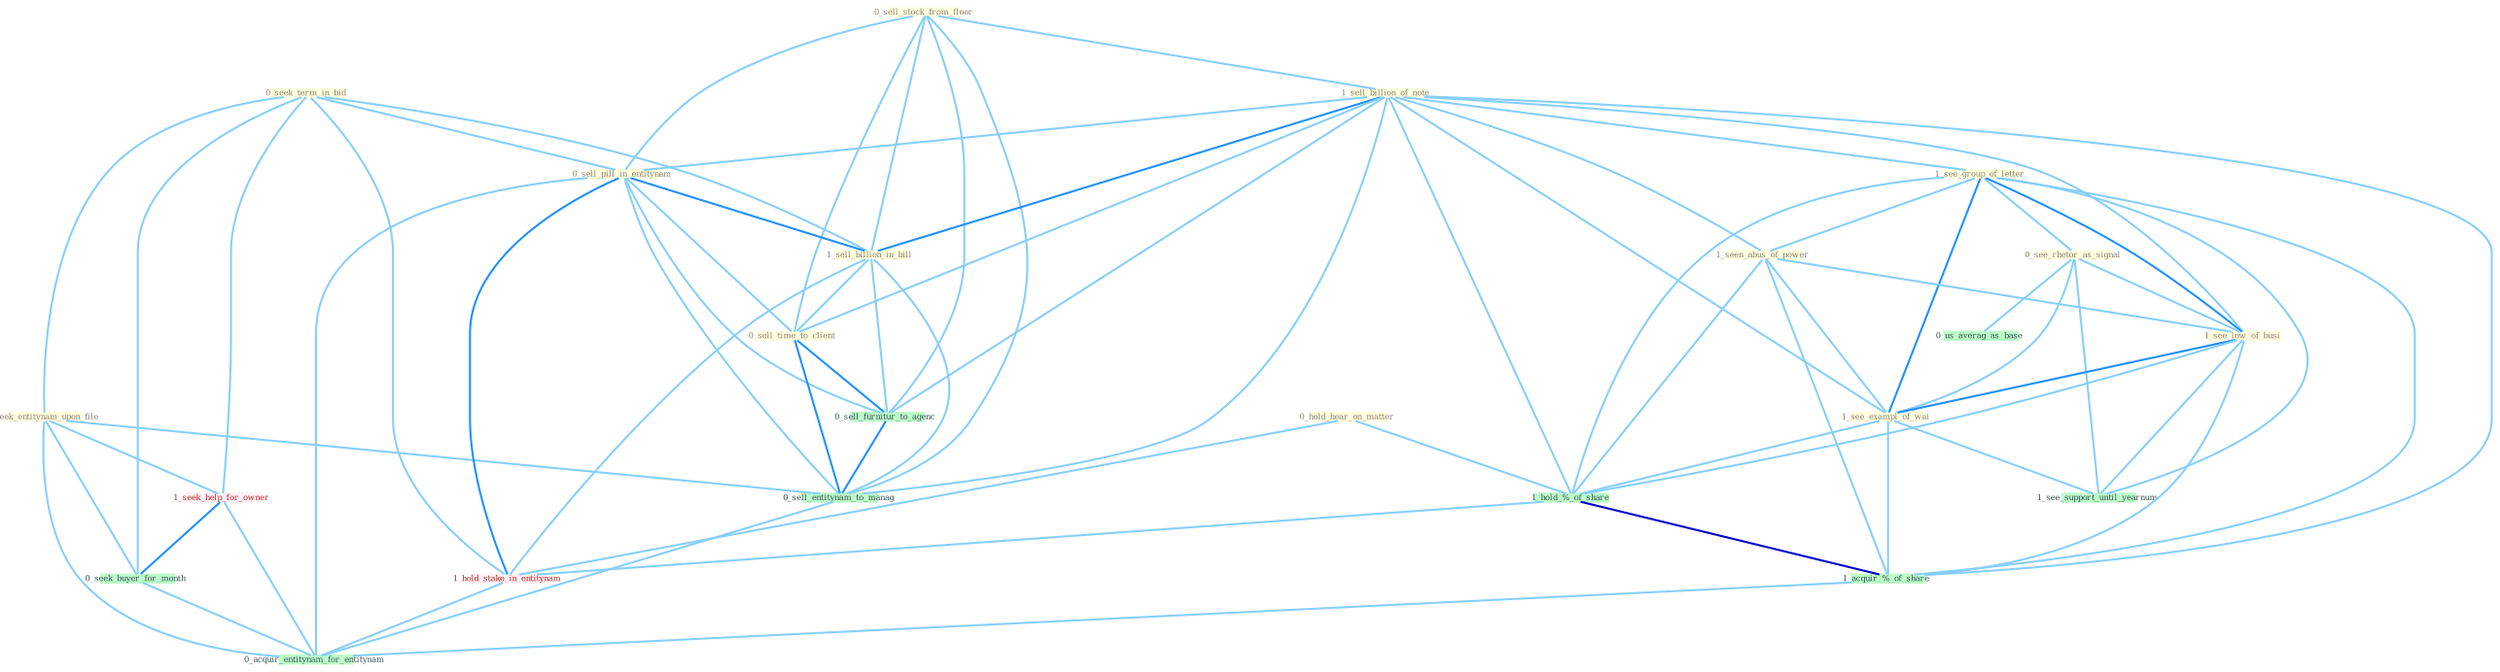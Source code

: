 Graph G{ 
    node
    [shape=polygon,style=filled,width=.5,height=.06,color="#BDFCC9",fixedsize=true,fontsize=4,
    fontcolor="#2f4f4f"];
    {node
    [color="#ffffe0", fontcolor="#8b7d6b"] "0_sell_stock_from_floor " "1_sell_billion_of_note " "1_see_group_of_letter " "1_seen_abus_of_power " "0_seek_term_in_bid " "0_seek_entitynam_upon_file " "0_sell_pill_in_entitynam " "0_see_rhetor_as_signal " "1_see_low_of_busi " "1_sell_billion_in_bill " "0_sell_time_to_client " "1_see_exampl_of_wai " "0_hold_hear_on_matter "}
{node [color="#fff0f5", fontcolor="#b22222"] "1_hold_stake_in_entitynam " "1_seek_help_for_owner "}
edge [color="#B0E2FF"];

	"0_sell_stock_from_floor " -- "1_sell_billion_of_note " [w="1", color="#87cefa" ];
	"0_sell_stock_from_floor " -- "0_sell_pill_in_entitynam " [w="1", color="#87cefa" ];
	"0_sell_stock_from_floor " -- "1_sell_billion_in_bill " [w="1", color="#87cefa" ];
	"0_sell_stock_from_floor " -- "0_sell_time_to_client " [w="1", color="#87cefa" ];
	"0_sell_stock_from_floor " -- "0_sell_furnitur_to_agenc " [w="1", color="#87cefa" ];
	"0_sell_stock_from_floor " -- "0_sell_entitynam_to_manag " [w="1", color="#87cefa" ];
	"1_sell_billion_of_note " -- "1_see_group_of_letter " [w="1", color="#87cefa" ];
	"1_sell_billion_of_note " -- "1_seen_abus_of_power " [w="1", color="#87cefa" ];
	"1_sell_billion_of_note " -- "0_sell_pill_in_entitynam " [w="1", color="#87cefa" ];
	"1_sell_billion_of_note " -- "1_see_low_of_busi " [w="1", color="#87cefa" ];
	"1_sell_billion_of_note " -- "1_sell_billion_in_bill " [w="2", color="#1e90ff" , len=0.8];
	"1_sell_billion_of_note " -- "0_sell_time_to_client " [w="1", color="#87cefa" ];
	"1_sell_billion_of_note " -- "1_see_exampl_of_wai " [w="1", color="#87cefa" ];
	"1_sell_billion_of_note " -- "1_hold_%_of_share " [w="1", color="#87cefa" ];
	"1_sell_billion_of_note " -- "1_acquir_%_of_share " [w="1", color="#87cefa" ];
	"1_sell_billion_of_note " -- "0_sell_furnitur_to_agenc " [w="1", color="#87cefa" ];
	"1_sell_billion_of_note " -- "0_sell_entitynam_to_manag " [w="1", color="#87cefa" ];
	"1_see_group_of_letter " -- "1_seen_abus_of_power " [w="1", color="#87cefa" ];
	"1_see_group_of_letter " -- "0_see_rhetor_as_signal " [w="1", color="#87cefa" ];
	"1_see_group_of_letter " -- "1_see_low_of_busi " [w="2", color="#1e90ff" , len=0.8];
	"1_see_group_of_letter " -- "1_see_exampl_of_wai " [w="2", color="#1e90ff" , len=0.8];
	"1_see_group_of_letter " -- "1_hold_%_of_share " [w="1", color="#87cefa" ];
	"1_see_group_of_letter " -- "1_acquir_%_of_share " [w="1", color="#87cefa" ];
	"1_see_group_of_letter " -- "1_see_support_until_yearnum " [w="1", color="#87cefa" ];
	"1_seen_abus_of_power " -- "1_see_low_of_busi " [w="1", color="#87cefa" ];
	"1_seen_abus_of_power " -- "1_see_exampl_of_wai " [w="1", color="#87cefa" ];
	"1_seen_abus_of_power " -- "1_hold_%_of_share " [w="1", color="#87cefa" ];
	"1_seen_abus_of_power " -- "1_acquir_%_of_share " [w="1", color="#87cefa" ];
	"0_seek_term_in_bid " -- "0_seek_entitynam_upon_file " [w="1", color="#87cefa" ];
	"0_seek_term_in_bid " -- "0_sell_pill_in_entitynam " [w="1", color="#87cefa" ];
	"0_seek_term_in_bid " -- "1_sell_billion_in_bill " [w="1", color="#87cefa" ];
	"0_seek_term_in_bid " -- "1_hold_stake_in_entitynam " [w="1", color="#87cefa" ];
	"0_seek_term_in_bid " -- "1_seek_help_for_owner " [w="1", color="#87cefa" ];
	"0_seek_term_in_bid " -- "0_seek_buyer_for_month " [w="1", color="#87cefa" ];
	"0_seek_entitynam_upon_file " -- "1_seek_help_for_owner " [w="1", color="#87cefa" ];
	"0_seek_entitynam_upon_file " -- "0_seek_buyer_for_month " [w="1", color="#87cefa" ];
	"0_seek_entitynam_upon_file " -- "0_sell_entitynam_to_manag " [w="1", color="#87cefa" ];
	"0_seek_entitynam_upon_file " -- "0_acquir_entitynam_for_entitynam " [w="1", color="#87cefa" ];
	"0_sell_pill_in_entitynam " -- "1_sell_billion_in_bill " [w="2", color="#1e90ff" , len=0.8];
	"0_sell_pill_in_entitynam " -- "0_sell_time_to_client " [w="1", color="#87cefa" ];
	"0_sell_pill_in_entitynam " -- "1_hold_stake_in_entitynam " [w="2", color="#1e90ff" , len=0.8];
	"0_sell_pill_in_entitynam " -- "0_sell_furnitur_to_agenc " [w="1", color="#87cefa" ];
	"0_sell_pill_in_entitynam " -- "0_sell_entitynam_to_manag " [w="1", color="#87cefa" ];
	"0_sell_pill_in_entitynam " -- "0_acquir_entitynam_for_entitynam " [w="1", color="#87cefa" ];
	"0_see_rhetor_as_signal " -- "1_see_low_of_busi " [w="1", color="#87cefa" ];
	"0_see_rhetor_as_signal " -- "1_see_exampl_of_wai " [w="1", color="#87cefa" ];
	"0_see_rhetor_as_signal " -- "1_see_support_until_yearnum " [w="1", color="#87cefa" ];
	"0_see_rhetor_as_signal " -- "0_us_averag_as_base " [w="1", color="#87cefa" ];
	"1_see_low_of_busi " -- "1_see_exampl_of_wai " [w="2", color="#1e90ff" , len=0.8];
	"1_see_low_of_busi " -- "1_hold_%_of_share " [w="1", color="#87cefa" ];
	"1_see_low_of_busi " -- "1_acquir_%_of_share " [w="1", color="#87cefa" ];
	"1_see_low_of_busi " -- "1_see_support_until_yearnum " [w="1", color="#87cefa" ];
	"1_sell_billion_in_bill " -- "0_sell_time_to_client " [w="1", color="#87cefa" ];
	"1_sell_billion_in_bill " -- "1_hold_stake_in_entitynam " [w="1", color="#87cefa" ];
	"1_sell_billion_in_bill " -- "0_sell_furnitur_to_agenc " [w="1", color="#87cefa" ];
	"1_sell_billion_in_bill " -- "0_sell_entitynam_to_manag " [w="1", color="#87cefa" ];
	"0_sell_time_to_client " -- "0_sell_furnitur_to_agenc " [w="2", color="#1e90ff" , len=0.8];
	"0_sell_time_to_client " -- "0_sell_entitynam_to_manag " [w="2", color="#1e90ff" , len=0.8];
	"1_see_exampl_of_wai " -- "1_hold_%_of_share " [w="1", color="#87cefa" ];
	"1_see_exampl_of_wai " -- "1_acquir_%_of_share " [w="1", color="#87cefa" ];
	"1_see_exampl_of_wai " -- "1_see_support_until_yearnum " [w="1", color="#87cefa" ];
	"0_hold_hear_on_matter " -- "1_hold_%_of_share " [w="1", color="#87cefa" ];
	"0_hold_hear_on_matter " -- "1_hold_stake_in_entitynam " [w="1", color="#87cefa" ];
	"1_hold_%_of_share " -- "1_hold_stake_in_entitynam " [w="1", color="#87cefa" ];
	"1_hold_%_of_share " -- "1_acquir_%_of_share " [w="3", color="#0000cd" , len=0.6];
	"1_hold_stake_in_entitynam " -- "0_acquir_entitynam_for_entitynam " [w="1", color="#87cefa" ];
	"1_seek_help_for_owner " -- "0_seek_buyer_for_month " [w="2", color="#1e90ff" , len=0.8];
	"1_seek_help_for_owner " -- "0_acquir_entitynam_for_entitynam " [w="1", color="#87cefa" ];
	"0_seek_buyer_for_month " -- "0_acquir_entitynam_for_entitynam " [w="1", color="#87cefa" ];
	"1_acquir_%_of_share " -- "0_acquir_entitynam_for_entitynam " [w="1", color="#87cefa" ];
	"0_sell_furnitur_to_agenc " -- "0_sell_entitynam_to_manag " [w="2", color="#1e90ff" , len=0.8];
	"0_sell_entitynam_to_manag " -- "0_acquir_entitynam_for_entitynam " [w="1", color="#87cefa" ];
}